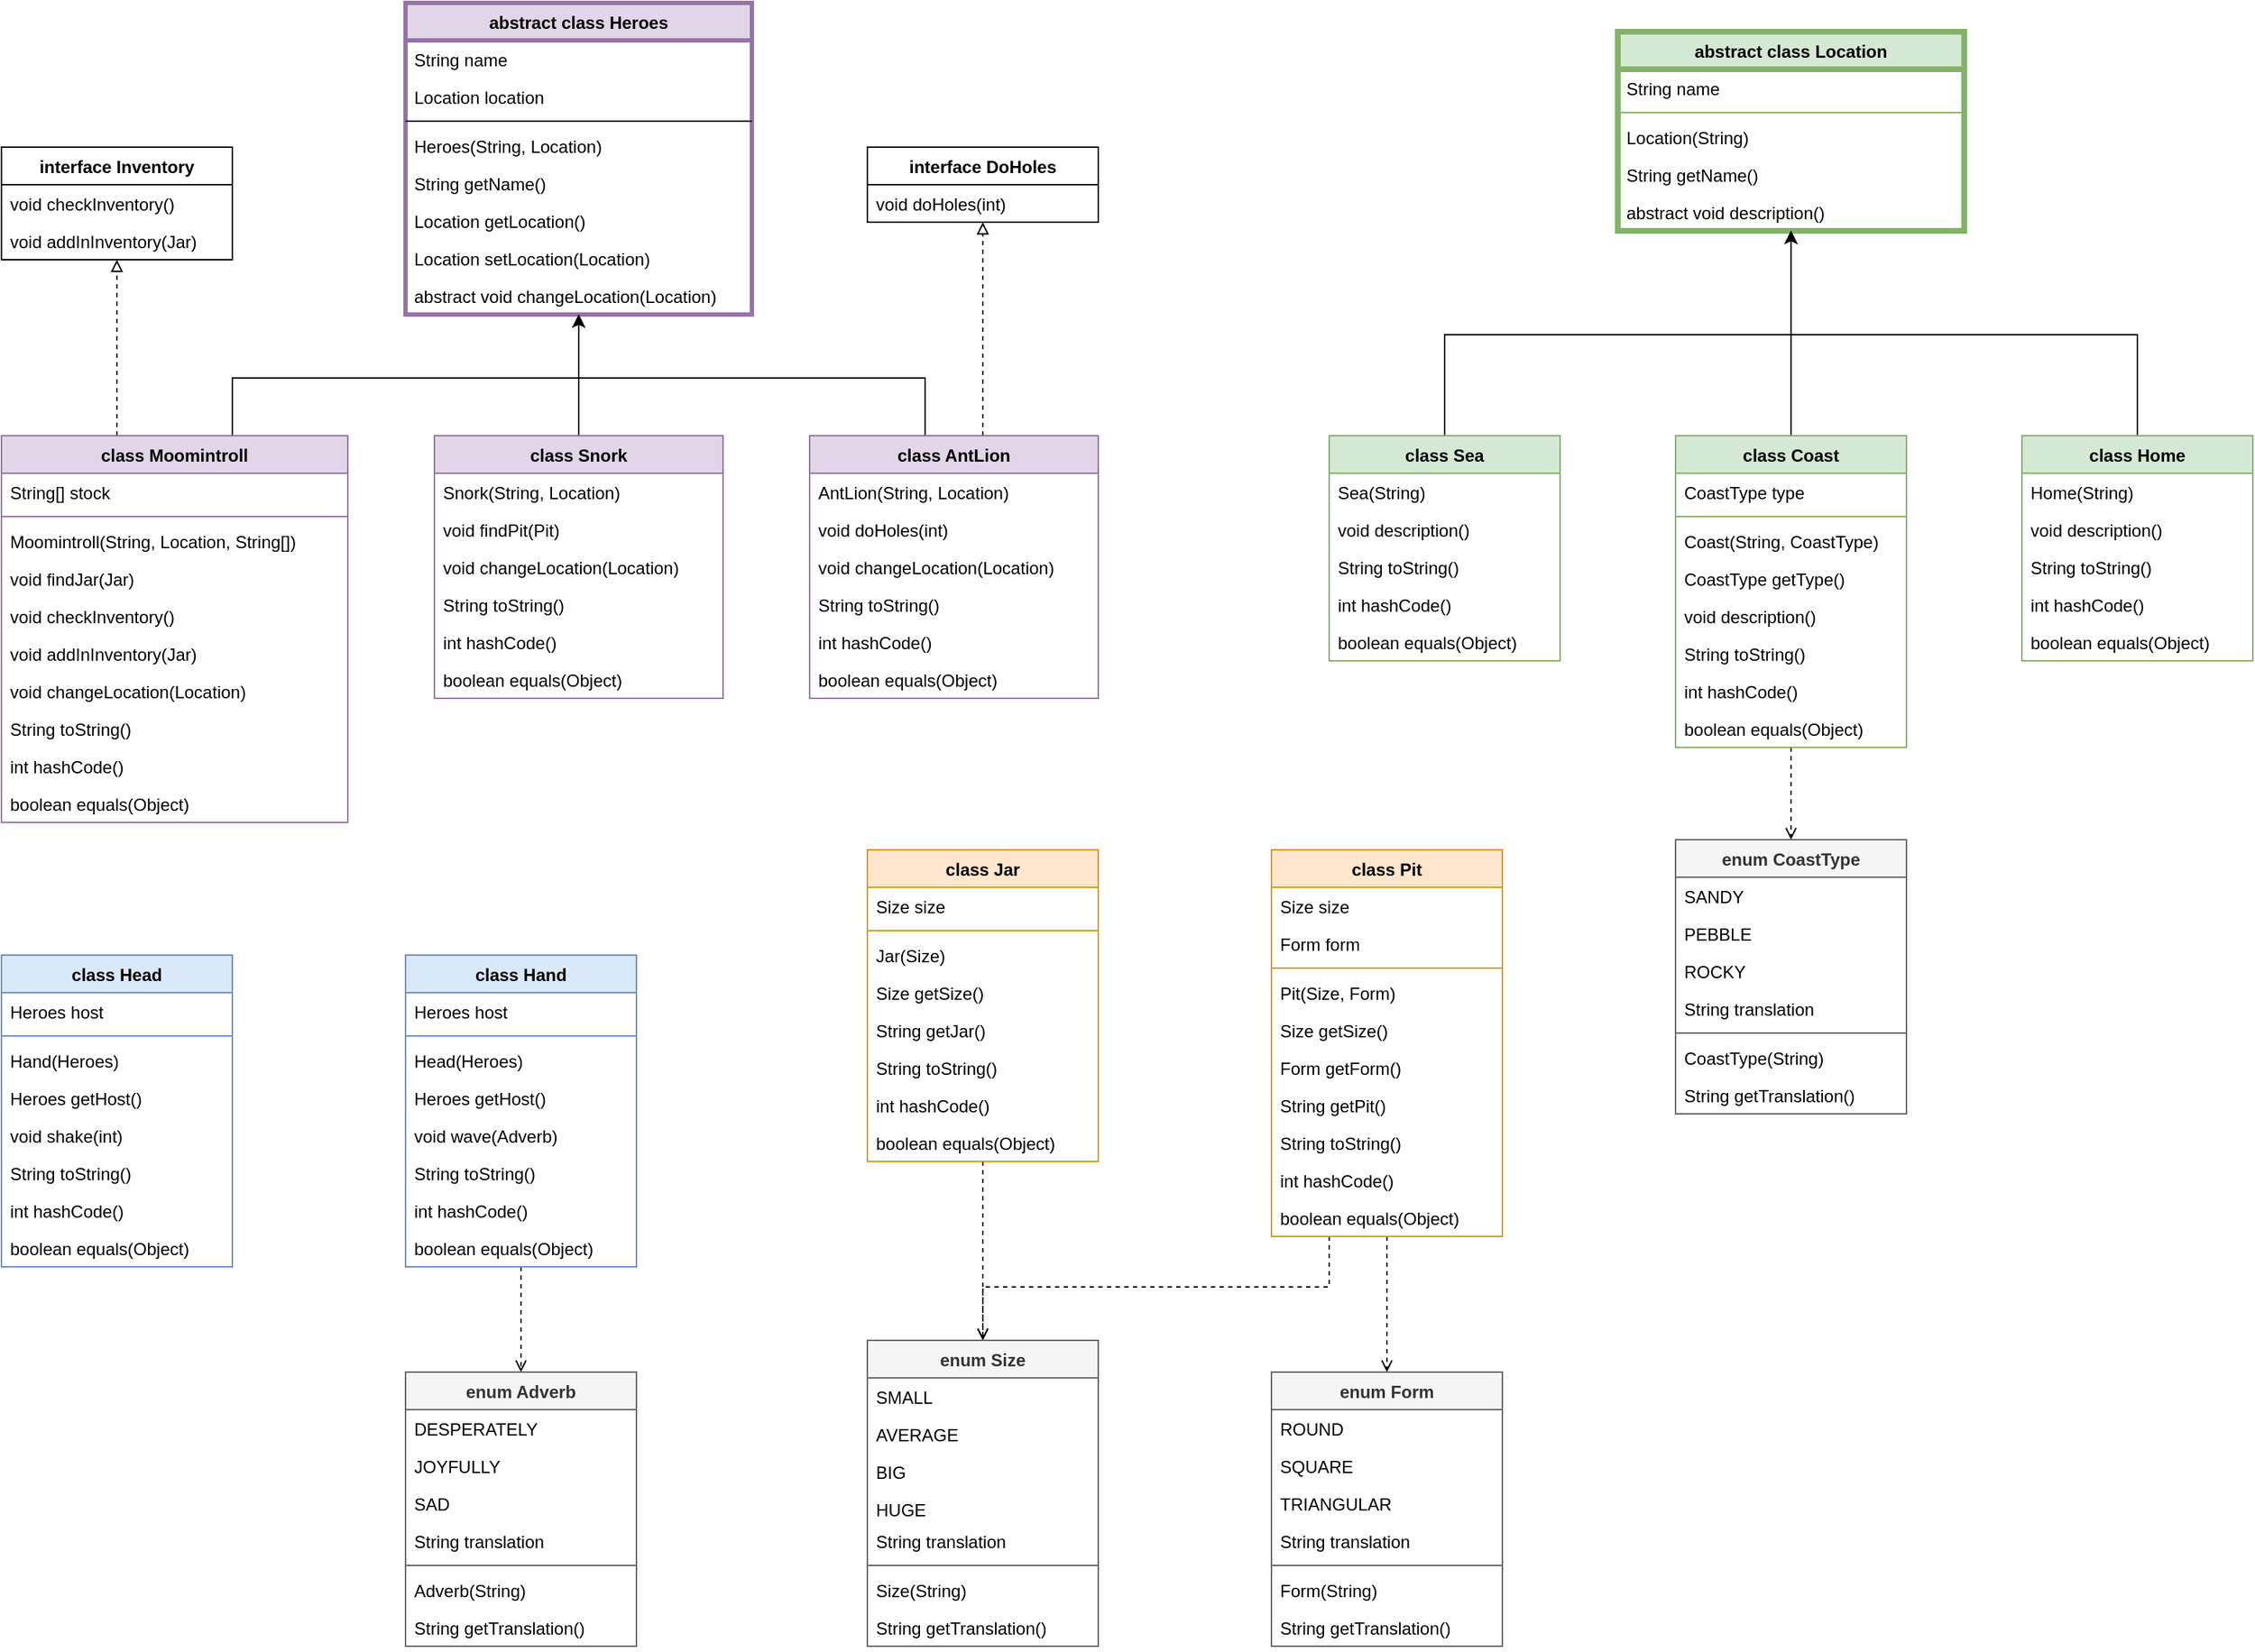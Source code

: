 <mxfile version="15.9.1" type="device"><diagram id="C5RBs43oDa-KdzZeNtuy" name="Page-1"><mxGraphModel dx="2595" dy="1438" grid="1" gridSize="10" guides="1" tooltips="1" connect="1" arrows="1" fold="1" page="1" pageScale="1" pageWidth="1654" pageHeight="1169" math="0" shadow="0"><root><mxCell id="WIyWlLk6GJQsqaUBKTNV-0"/><mxCell id="WIyWlLk6GJQsqaUBKTNV-1" parent="WIyWlLk6GJQsqaUBKTNV-0"/><mxCell id="zkfFHV4jXpPFQw0GAbJ--0" value="abstract class Heroes" style="swimlane;fontStyle=1;align=center;verticalAlign=top;childLayout=stackLayout;horizontal=1;startSize=26;horizontalStack=0;resizeParent=1;resizeLast=0;collapsible=1;marginBottom=0;rounded=0;shadow=0;strokeWidth=3;fillColor=#e1d5e7;strokeColor=#9673a6;" parent="WIyWlLk6GJQsqaUBKTNV-1" vertex="1"><mxGeometry x="320" y="20" width="240" height="216" as="geometry"><mxRectangle x="230" y="140" width="160" height="26" as="alternateBounds"/></mxGeometry></mxCell><mxCell id="zkfFHV4jXpPFQw0GAbJ--1" value="String name" style="text;align=left;verticalAlign=top;spacingLeft=4;spacingRight=4;overflow=hidden;rotatable=0;points=[[0,0.5],[1,0.5]];portConstraint=eastwest;" parent="zkfFHV4jXpPFQw0GAbJ--0" vertex="1"><mxGeometry y="26" width="240" height="26" as="geometry"/></mxCell><mxCell id="zkfFHV4jXpPFQw0GAbJ--2" value="Location location" style="text;align=left;verticalAlign=top;spacingLeft=4;spacingRight=4;overflow=hidden;rotatable=0;points=[[0,0.5],[1,0.5]];portConstraint=eastwest;rounded=0;shadow=0;html=0;" parent="zkfFHV4jXpPFQw0GAbJ--0" vertex="1"><mxGeometry y="52" width="240" height="26" as="geometry"/></mxCell><mxCell id="zkfFHV4jXpPFQw0GAbJ--4" value="" style="line;html=1;strokeWidth=1;align=left;verticalAlign=middle;spacingTop=-1;spacingLeft=3;spacingRight=3;rotatable=0;labelPosition=right;points=[];portConstraint=eastwest;" parent="zkfFHV4jXpPFQw0GAbJ--0" vertex="1"><mxGeometry y="78" width="240" height="8" as="geometry"/></mxCell><mxCell id="zkfFHV4jXpPFQw0GAbJ--5" value="Heroes(String, Location)" style="text;align=left;verticalAlign=top;spacingLeft=4;spacingRight=4;overflow=hidden;rotatable=0;points=[[0,0.5],[1,0.5]];portConstraint=eastwest;" parent="zkfFHV4jXpPFQw0GAbJ--0" vertex="1"><mxGeometry y="86" width="240" height="26" as="geometry"/></mxCell><mxCell id="LTbRhBhHhLqXGBuETWvu-1" value="String getName()" style="text;align=left;verticalAlign=top;spacingLeft=4;spacingRight=4;overflow=hidden;rotatable=0;points=[[0,0.5],[1,0.5]];portConstraint=eastwest;" vertex="1" parent="zkfFHV4jXpPFQw0GAbJ--0"><mxGeometry y="112" width="240" height="26" as="geometry"/></mxCell><mxCell id="LTbRhBhHhLqXGBuETWvu-3" value="Location getLocation()" style="text;align=left;verticalAlign=top;spacingLeft=4;spacingRight=4;overflow=hidden;rotatable=0;points=[[0,0.5],[1,0.5]];portConstraint=eastwest;" vertex="1" parent="zkfFHV4jXpPFQw0GAbJ--0"><mxGeometry y="138" width="240" height="26" as="geometry"/></mxCell><mxCell id="LTbRhBhHhLqXGBuETWvu-5" value="Location setLocation(Location)" style="text;align=left;verticalAlign=top;spacingLeft=4;spacingRight=4;overflow=hidden;rotatable=0;points=[[0,0.5],[1,0.5]];portConstraint=eastwest;" vertex="1" parent="zkfFHV4jXpPFQw0GAbJ--0"><mxGeometry y="164" width="240" height="26" as="geometry"/></mxCell><mxCell id="LTbRhBhHhLqXGBuETWvu-4" value="abstract void changeLocation(Location)" style="text;align=left;verticalAlign=top;spacingLeft=4;spacingRight=4;overflow=hidden;rotatable=0;points=[[0,0.5],[1,0.5]];portConstraint=eastwest;" vertex="1" parent="zkfFHV4jXpPFQw0GAbJ--0"><mxGeometry y="190" width="240" height="26" as="geometry"/></mxCell><mxCell id="LTbRhBhHhLqXGBuETWvu-93" style="edgeStyle=orthogonalEdgeStyle;rounded=0;orthogonalLoop=1;jettySize=auto;html=1;" edge="1" parent="WIyWlLk6GJQsqaUBKTNV-1" source="LTbRhBhHhLqXGBuETWvu-6" target="zkfFHV4jXpPFQw0GAbJ--0"><mxGeometry relative="1" as="geometry"><Array as="points"><mxPoint x="200" y="280"/><mxPoint x="440" y="280"/></Array></mxGeometry></mxCell><mxCell id="LTbRhBhHhLqXGBuETWvu-177" style="edgeStyle=orthogonalEdgeStyle;rounded=0;orthogonalLoop=1;jettySize=auto;html=1;dashed=1;endArrow=block;endFill=0;" edge="1" parent="WIyWlLk6GJQsqaUBKTNV-1" source="LTbRhBhHhLqXGBuETWvu-6" target="LTbRhBhHhLqXGBuETWvu-171"><mxGeometry relative="1" as="geometry"><Array as="points"><mxPoint x="120" y="290"/><mxPoint x="120" y="290"/></Array></mxGeometry></mxCell><mxCell id="LTbRhBhHhLqXGBuETWvu-6" value="class Moomintroll" style="swimlane;fontStyle=1;align=center;verticalAlign=top;childLayout=stackLayout;horizontal=1;startSize=26;horizontalStack=0;resizeParent=1;resizeLast=0;collapsible=1;marginBottom=0;rounded=0;shadow=0;strokeWidth=1;fillColor=#e1d5e7;strokeColor=#9673a6;" vertex="1" parent="WIyWlLk6GJQsqaUBKTNV-1"><mxGeometry x="40" y="320" width="240" height="268" as="geometry"><mxRectangle x="230" y="140" width="160" height="26" as="alternateBounds"/></mxGeometry></mxCell><mxCell id="LTbRhBhHhLqXGBuETWvu-7" value="String[] stock" style="text;align=left;verticalAlign=top;spacingLeft=4;spacingRight=4;overflow=hidden;rotatable=0;points=[[0,0.5],[1,0.5]];portConstraint=eastwest;" vertex="1" parent="LTbRhBhHhLqXGBuETWvu-6"><mxGeometry y="26" width="240" height="26" as="geometry"/></mxCell><mxCell id="LTbRhBhHhLqXGBuETWvu-9" value="" style="line;html=1;strokeWidth=1;align=left;verticalAlign=middle;spacingTop=-1;spacingLeft=3;spacingRight=3;rotatable=0;labelPosition=right;points=[];portConstraint=eastwest;fillColor=#e1d5e7;strokeColor=#9673a6;" vertex="1" parent="LTbRhBhHhLqXGBuETWvu-6"><mxGeometry y="52" width="240" height="8" as="geometry"/></mxCell><mxCell id="LTbRhBhHhLqXGBuETWvu-8" value="Moomintroll(String, Location, String[])" style="text;align=left;verticalAlign=top;spacingLeft=4;spacingRight=4;overflow=hidden;rotatable=0;points=[[0,0.5],[1,0.5]];portConstraint=eastwest;rounded=0;shadow=0;html=0;" vertex="1" parent="LTbRhBhHhLqXGBuETWvu-6"><mxGeometry y="60" width="240" height="26" as="geometry"/></mxCell><mxCell id="LTbRhBhHhLqXGBuETWvu-10" value="void findJar(Jar)" style="text;align=left;verticalAlign=top;spacingLeft=4;spacingRight=4;overflow=hidden;rotatable=0;points=[[0,0.5],[1,0.5]];portConstraint=eastwest;" vertex="1" parent="LTbRhBhHhLqXGBuETWvu-6"><mxGeometry y="86" width="240" height="26" as="geometry"/></mxCell><mxCell id="LTbRhBhHhLqXGBuETWvu-11" value="void checkInventory()" style="text;align=left;verticalAlign=top;spacingLeft=4;spacingRight=4;overflow=hidden;rotatable=0;points=[[0,0.5],[1,0.5]];portConstraint=eastwest;" vertex="1" parent="LTbRhBhHhLqXGBuETWvu-6"><mxGeometry y="112" width="240" height="26" as="geometry"/></mxCell><mxCell id="LTbRhBhHhLqXGBuETWvu-12" value="void addInInventory(Jar)" style="text;align=left;verticalAlign=top;spacingLeft=4;spacingRight=4;overflow=hidden;rotatable=0;points=[[0,0.5],[1,0.5]];portConstraint=eastwest;" vertex="1" parent="LTbRhBhHhLqXGBuETWvu-6"><mxGeometry y="138" width="240" height="26" as="geometry"/></mxCell><mxCell id="LTbRhBhHhLqXGBuETWvu-13" value="void changeLocation(Location)" style="text;align=left;verticalAlign=top;spacingLeft=4;spacingRight=4;overflow=hidden;rotatable=0;points=[[0,0.5],[1,0.5]];portConstraint=eastwest;" vertex="1" parent="LTbRhBhHhLqXGBuETWvu-6"><mxGeometry y="164" width="240" height="26" as="geometry"/></mxCell><mxCell id="LTbRhBhHhLqXGBuETWvu-14" value="String toString()" style="text;align=left;verticalAlign=top;spacingLeft=4;spacingRight=4;overflow=hidden;rotatable=0;points=[[0,0.5],[1,0.5]];portConstraint=eastwest;" vertex="1" parent="LTbRhBhHhLqXGBuETWvu-6"><mxGeometry y="190" width="240" height="26" as="geometry"/></mxCell><mxCell id="LTbRhBhHhLqXGBuETWvu-15" value="int hashCode()" style="text;align=left;verticalAlign=top;spacingLeft=4;spacingRight=4;overflow=hidden;rotatable=0;points=[[0,0.5],[1,0.5]];portConstraint=eastwest;" vertex="1" parent="LTbRhBhHhLqXGBuETWvu-6"><mxGeometry y="216" width="240" height="26" as="geometry"/></mxCell><mxCell id="LTbRhBhHhLqXGBuETWvu-16" value="boolean equals(Object)" style="text;align=left;verticalAlign=top;spacingLeft=4;spacingRight=4;overflow=hidden;rotatable=0;points=[[0,0.5],[1,0.5]];portConstraint=eastwest;" vertex="1" parent="LTbRhBhHhLqXGBuETWvu-6"><mxGeometry y="242" width="240" height="26" as="geometry"/></mxCell><mxCell id="LTbRhBhHhLqXGBuETWvu-94" style="edgeStyle=orthogonalEdgeStyle;rounded=0;orthogonalLoop=1;jettySize=auto;html=1;" edge="1" parent="WIyWlLk6GJQsqaUBKTNV-1" source="LTbRhBhHhLqXGBuETWvu-17" target="zkfFHV4jXpPFQw0GAbJ--0"><mxGeometry relative="1" as="geometry"><Array as="points"><mxPoint x="440" y="330"/><mxPoint x="440" y="330"/></Array></mxGeometry></mxCell><mxCell id="LTbRhBhHhLqXGBuETWvu-17" value="class Snork" style="swimlane;fontStyle=1;align=center;verticalAlign=top;childLayout=stackLayout;horizontal=1;startSize=26;horizontalStack=0;resizeParent=1;resizeLast=0;collapsible=1;marginBottom=0;rounded=0;shadow=0;strokeWidth=1;fillColor=#e1d5e7;strokeColor=#9673a6;" vertex="1" parent="WIyWlLk6GJQsqaUBKTNV-1"><mxGeometry x="340" y="320" width="200" height="182" as="geometry"><mxRectangle x="230" y="140" width="160" height="26" as="alternateBounds"/></mxGeometry></mxCell><mxCell id="LTbRhBhHhLqXGBuETWvu-20" value="Snork(String, Location)" style="text;align=left;verticalAlign=top;spacingLeft=4;spacingRight=4;overflow=hidden;rotatable=0;points=[[0,0.5],[1,0.5]];portConstraint=eastwest;rounded=0;shadow=0;html=0;" vertex="1" parent="LTbRhBhHhLqXGBuETWvu-17"><mxGeometry y="26" width="200" height="26" as="geometry"/></mxCell><mxCell id="LTbRhBhHhLqXGBuETWvu-21" value="void findPit(Pit)" style="text;align=left;verticalAlign=top;spacingLeft=4;spacingRight=4;overflow=hidden;rotatable=0;points=[[0,0.5],[1,0.5]];portConstraint=eastwest;" vertex="1" parent="LTbRhBhHhLqXGBuETWvu-17"><mxGeometry y="52" width="200" height="26" as="geometry"/></mxCell><mxCell id="LTbRhBhHhLqXGBuETWvu-24" value="void changeLocation(Location)" style="text;align=left;verticalAlign=top;spacingLeft=4;spacingRight=4;overflow=hidden;rotatable=0;points=[[0,0.5],[1,0.5]];portConstraint=eastwest;" vertex="1" parent="LTbRhBhHhLqXGBuETWvu-17"><mxGeometry y="78" width="200" height="26" as="geometry"/></mxCell><mxCell id="LTbRhBhHhLqXGBuETWvu-25" value="String toString()" style="text;align=left;verticalAlign=top;spacingLeft=4;spacingRight=4;overflow=hidden;rotatable=0;points=[[0,0.5],[1,0.5]];portConstraint=eastwest;" vertex="1" parent="LTbRhBhHhLqXGBuETWvu-17"><mxGeometry y="104" width="200" height="26" as="geometry"/></mxCell><mxCell id="LTbRhBhHhLqXGBuETWvu-26" value="int hashCode()" style="text;align=left;verticalAlign=top;spacingLeft=4;spacingRight=4;overflow=hidden;rotatable=0;points=[[0,0.5],[1,0.5]];portConstraint=eastwest;" vertex="1" parent="LTbRhBhHhLqXGBuETWvu-17"><mxGeometry y="130" width="200" height="26" as="geometry"/></mxCell><mxCell id="LTbRhBhHhLqXGBuETWvu-27" value="boolean equals(Object)" style="text;align=left;verticalAlign=top;spacingLeft=4;spacingRight=4;overflow=hidden;rotatable=0;points=[[0,0.5],[1,0.5]];portConstraint=eastwest;" vertex="1" parent="LTbRhBhHhLqXGBuETWvu-17"><mxGeometry y="156" width="200" height="26" as="geometry"/></mxCell><mxCell id="LTbRhBhHhLqXGBuETWvu-95" style="edgeStyle=orthogonalEdgeStyle;rounded=0;orthogonalLoop=1;jettySize=auto;html=1;" edge="1" parent="WIyWlLk6GJQsqaUBKTNV-1" source="LTbRhBhHhLqXGBuETWvu-28" target="zkfFHV4jXpPFQw0GAbJ--0"><mxGeometry relative="1" as="geometry"><Array as="points"><mxPoint x="680" y="280"/><mxPoint x="440" y="280"/></Array></mxGeometry></mxCell><mxCell id="LTbRhBhHhLqXGBuETWvu-181" style="edgeStyle=orthogonalEdgeStyle;rounded=0;orthogonalLoop=1;jettySize=auto;html=1;dashed=1;endArrow=block;endFill=0;" edge="1" parent="WIyWlLk6GJQsqaUBKTNV-1" source="LTbRhBhHhLqXGBuETWvu-28" target="LTbRhBhHhLqXGBuETWvu-178"><mxGeometry relative="1" as="geometry"><Array as="points"><mxPoint x="720" y="280"/><mxPoint x="720" y="280"/></Array></mxGeometry></mxCell><mxCell id="LTbRhBhHhLqXGBuETWvu-28" value="class AntLion" style="swimlane;fontStyle=1;align=center;verticalAlign=top;childLayout=stackLayout;horizontal=1;startSize=26;horizontalStack=0;resizeParent=1;resizeLast=0;collapsible=1;marginBottom=0;rounded=0;shadow=0;strokeWidth=1;fillColor=#e1d5e7;strokeColor=#9673a6;" vertex="1" parent="WIyWlLk6GJQsqaUBKTNV-1"><mxGeometry x="600" y="320" width="200" height="182" as="geometry"><mxRectangle x="230" y="140" width="160" height="26" as="alternateBounds"/></mxGeometry></mxCell><mxCell id="LTbRhBhHhLqXGBuETWvu-29" value="AntLion(String, Location)" style="text;align=left;verticalAlign=top;spacingLeft=4;spacingRight=4;overflow=hidden;rotatable=0;points=[[0,0.5],[1,0.5]];portConstraint=eastwest;rounded=0;shadow=0;html=0;" vertex="1" parent="LTbRhBhHhLqXGBuETWvu-28"><mxGeometry y="26" width="200" height="26" as="geometry"/></mxCell><mxCell id="LTbRhBhHhLqXGBuETWvu-30" value="void doHoles(int)" style="text;align=left;verticalAlign=top;spacingLeft=4;spacingRight=4;overflow=hidden;rotatable=0;points=[[0,0.5],[1,0.5]];portConstraint=eastwest;" vertex="1" parent="LTbRhBhHhLqXGBuETWvu-28"><mxGeometry y="52" width="200" height="26" as="geometry"/></mxCell><mxCell id="LTbRhBhHhLqXGBuETWvu-31" value="void changeLocation(Location)" style="text;align=left;verticalAlign=top;spacingLeft=4;spacingRight=4;overflow=hidden;rotatable=0;points=[[0,0.5],[1,0.5]];portConstraint=eastwest;" vertex="1" parent="LTbRhBhHhLqXGBuETWvu-28"><mxGeometry y="78" width="200" height="26" as="geometry"/></mxCell><mxCell id="LTbRhBhHhLqXGBuETWvu-32" value="String toString()" style="text;align=left;verticalAlign=top;spacingLeft=4;spacingRight=4;overflow=hidden;rotatable=0;points=[[0,0.5],[1,0.5]];portConstraint=eastwest;" vertex="1" parent="LTbRhBhHhLqXGBuETWvu-28"><mxGeometry y="104" width="200" height="26" as="geometry"/></mxCell><mxCell id="LTbRhBhHhLqXGBuETWvu-33" value="int hashCode()" style="text;align=left;verticalAlign=top;spacingLeft=4;spacingRight=4;overflow=hidden;rotatable=0;points=[[0,0.5],[1,0.5]];portConstraint=eastwest;" vertex="1" parent="LTbRhBhHhLqXGBuETWvu-28"><mxGeometry y="130" width="200" height="26" as="geometry"/></mxCell><mxCell id="LTbRhBhHhLqXGBuETWvu-34" value="boolean equals(Object)" style="text;align=left;verticalAlign=top;spacingLeft=4;spacingRight=4;overflow=hidden;rotatable=0;points=[[0,0.5],[1,0.5]];portConstraint=eastwest;" vertex="1" parent="LTbRhBhHhLqXGBuETWvu-28"><mxGeometry y="156" width="200" height="26" as="geometry"/></mxCell><mxCell id="LTbRhBhHhLqXGBuETWvu-35" value="abstract class Location" style="swimlane;fontStyle=1;align=center;verticalAlign=top;childLayout=stackLayout;horizontal=1;startSize=26;horizontalStack=0;resizeParent=1;resizeLast=0;collapsible=1;marginBottom=0;rounded=0;shadow=0;strokeWidth=4;fillColor=#d5e8d4;strokeColor=#82b366;" vertex="1" parent="WIyWlLk6GJQsqaUBKTNV-1"><mxGeometry x="1160" y="40" width="240" height="138" as="geometry"><mxRectangle x="230" y="140" width="160" height="26" as="alternateBounds"/></mxGeometry></mxCell><mxCell id="LTbRhBhHhLqXGBuETWvu-36" value="String name" style="text;align=left;verticalAlign=top;spacingLeft=4;spacingRight=4;overflow=hidden;rotatable=0;points=[[0,0.5],[1,0.5]];portConstraint=eastwest;" vertex="1" parent="LTbRhBhHhLqXGBuETWvu-35"><mxGeometry y="26" width="240" height="26" as="geometry"/></mxCell><mxCell id="LTbRhBhHhLqXGBuETWvu-38" value="" style="line;html=1;strokeWidth=1;align=left;verticalAlign=middle;spacingTop=-1;spacingLeft=3;spacingRight=3;rotatable=0;labelPosition=right;points=[];portConstraint=eastwest;fillColor=#d5e8d4;strokeColor=#82b366;" vertex="1" parent="LTbRhBhHhLqXGBuETWvu-35"><mxGeometry y="52" width="240" height="8" as="geometry"/></mxCell><mxCell id="LTbRhBhHhLqXGBuETWvu-39" value="Location(String)" style="text;align=left;verticalAlign=top;spacingLeft=4;spacingRight=4;overflow=hidden;rotatable=0;points=[[0,0.5],[1,0.5]];portConstraint=eastwest;" vertex="1" parent="LTbRhBhHhLqXGBuETWvu-35"><mxGeometry y="60" width="240" height="26" as="geometry"/></mxCell><mxCell id="LTbRhBhHhLqXGBuETWvu-40" value="String getName()" style="text;align=left;verticalAlign=top;spacingLeft=4;spacingRight=4;overflow=hidden;rotatable=0;points=[[0,0.5],[1,0.5]];portConstraint=eastwest;" vertex="1" parent="LTbRhBhHhLqXGBuETWvu-35"><mxGeometry y="86" width="240" height="26" as="geometry"/></mxCell><mxCell id="LTbRhBhHhLqXGBuETWvu-43" value="abstract void description()" style="text;align=left;verticalAlign=top;spacingLeft=4;spacingRight=4;overflow=hidden;rotatable=0;points=[[0,0.5],[1,0.5]];portConstraint=eastwest;" vertex="1" parent="LTbRhBhHhLqXGBuETWvu-35"><mxGeometry y="112" width="240" height="26" as="geometry"/></mxCell><mxCell id="LTbRhBhHhLqXGBuETWvu-96" style="edgeStyle=orthogonalEdgeStyle;rounded=0;orthogonalLoop=1;jettySize=auto;html=1;" edge="1" parent="WIyWlLk6GJQsqaUBKTNV-1" source="LTbRhBhHhLqXGBuETWvu-44" target="LTbRhBhHhLqXGBuETWvu-35"><mxGeometry relative="1" as="geometry"><Array as="points"><mxPoint x="1040" y="250"/><mxPoint x="1280" y="250"/></Array></mxGeometry></mxCell><mxCell id="LTbRhBhHhLqXGBuETWvu-44" value="class Sea" style="swimlane;fontStyle=1;align=center;verticalAlign=top;childLayout=stackLayout;horizontal=1;startSize=26;horizontalStack=0;resizeParent=1;resizeLast=0;collapsible=1;marginBottom=0;rounded=0;shadow=0;strokeWidth=1;fillColor=#d5e8d4;strokeColor=#82b366;" vertex="1" parent="WIyWlLk6GJQsqaUBKTNV-1"><mxGeometry x="960" y="320" width="160" height="156" as="geometry"><mxRectangle x="230" y="140" width="160" height="26" as="alternateBounds"/></mxGeometry></mxCell><mxCell id="LTbRhBhHhLqXGBuETWvu-47" value="Sea(String)" style="text;align=left;verticalAlign=top;spacingLeft=4;spacingRight=4;overflow=hidden;rotatable=0;points=[[0,0.5],[1,0.5]];portConstraint=eastwest;" vertex="1" parent="LTbRhBhHhLqXGBuETWvu-44"><mxGeometry y="26" width="160" height="26" as="geometry"/></mxCell><mxCell id="LTbRhBhHhLqXGBuETWvu-48" value="void description()" style="text;align=left;verticalAlign=top;spacingLeft=4;spacingRight=4;overflow=hidden;rotatable=0;points=[[0,0.5],[1,0.5]];portConstraint=eastwest;" vertex="1" parent="LTbRhBhHhLqXGBuETWvu-44"><mxGeometry y="52" width="160" height="26" as="geometry"/></mxCell><mxCell id="LTbRhBhHhLqXGBuETWvu-50" value="String toString()" style="text;align=left;verticalAlign=top;spacingLeft=4;spacingRight=4;overflow=hidden;rotatable=0;points=[[0,0.5],[1,0.5]];portConstraint=eastwest;" vertex="1" parent="LTbRhBhHhLqXGBuETWvu-44"><mxGeometry y="78" width="160" height="26" as="geometry"/></mxCell><mxCell id="LTbRhBhHhLqXGBuETWvu-51" value="int hashCode()" style="text;align=left;verticalAlign=top;spacingLeft=4;spacingRight=4;overflow=hidden;rotatable=0;points=[[0,0.5],[1,0.5]];portConstraint=eastwest;" vertex="1" parent="LTbRhBhHhLqXGBuETWvu-44"><mxGeometry y="104" width="160" height="26" as="geometry"/></mxCell><mxCell id="LTbRhBhHhLqXGBuETWvu-52" value="boolean equals(Object)" style="text;align=left;verticalAlign=top;spacingLeft=4;spacingRight=4;overflow=hidden;rotatable=0;points=[[0,0.5],[1,0.5]];portConstraint=eastwest;" vertex="1" parent="LTbRhBhHhLqXGBuETWvu-44"><mxGeometry y="130" width="160" height="26" as="geometry"/></mxCell><mxCell id="LTbRhBhHhLqXGBuETWvu-98" style="edgeStyle=orthogonalEdgeStyle;rounded=0;orthogonalLoop=1;jettySize=auto;html=1;" edge="1" parent="WIyWlLk6GJQsqaUBKTNV-1" source="LTbRhBhHhLqXGBuETWvu-53" target="LTbRhBhHhLqXGBuETWvu-35"><mxGeometry relative="1" as="geometry"><Array as="points"><mxPoint x="1520" y="250"/><mxPoint x="1280" y="250"/></Array></mxGeometry></mxCell><mxCell id="LTbRhBhHhLqXGBuETWvu-53" value="class Home" style="swimlane;fontStyle=1;align=center;verticalAlign=top;childLayout=stackLayout;horizontal=1;startSize=26;horizontalStack=0;resizeParent=1;resizeLast=0;collapsible=1;marginBottom=0;rounded=0;shadow=0;strokeWidth=1;fillColor=#d5e8d4;strokeColor=#82b366;" vertex="1" parent="WIyWlLk6GJQsqaUBKTNV-1"><mxGeometry x="1440" y="320" width="160" height="156" as="geometry"><mxRectangle x="230" y="140" width="160" height="26" as="alternateBounds"/></mxGeometry></mxCell><mxCell id="LTbRhBhHhLqXGBuETWvu-54" value="Home(String)" style="text;align=left;verticalAlign=top;spacingLeft=4;spacingRight=4;overflow=hidden;rotatable=0;points=[[0,0.5],[1,0.5]];portConstraint=eastwest;" vertex="1" parent="LTbRhBhHhLqXGBuETWvu-53"><mxGeometry y="26" width="160" height="26" as="geometry"/></mxCell><mxCell id="LTbRhBhHhLqXGBuETWvu-55" value="void description()" style="text;align=left;verticalAlign=top;spacingLeft=4;spacingRight=4;overflow=hidden;rotatable=0;points=[[0,0.5],[1,0.5]];portConstraint=eastwest;" vertex="1" parent="LTbRhBhHhLqXGBuETWvu-53"><mxGeometry y="52" width="160" height="26" as="geometry"/></mxCell><mxCell id="LTbRhBhHhLqXGBuETWvu-57" value="String toString()" style="text;align=left;verticalAlign=top;spacingLeft=4;spacingRight=4;overflow=hidden;rotatable=0;points=[[0,0.5],[1,0.5]];portConstraint=eastwest;" vertex="1" parent="LTbRhBhHhLqXGBuETWvu-53"><mxGeometry y="78" width="160" height="26" as="geometry"/></mxCell><mxCell id="LTbRhBhHhLqXGBuETWvu-58" value="int hashCode()" style="text;align=left;verticalAlign=top;spacingLeft=4;spacingRight=4;overflow=hidden;rotatable=0;points=[[0,0.5],[1,0.5]];portConstraint=eastwest;" vertex="1" parent="LTbRhBhHhLqXGBuETWvu-53"><mxGeometry y="104" width="160" height="26" as="geometry"/></mxCell><mxCell id="LTbRhBhHhLqXGBuETWvu-59" value="boolean equals(Object)" style="text;align=left;verticalAlign=top;spacingLeft=4;spacingRight=4;overflow=hidden;rotatable=0;points=[[0,0.5],[1,0.5]];portConstraint=eastwest;" vertex="1" parent="LTbRhBhHhLqXGBuETWvu-53"><mxGeometry y="130" width="160" height="26" as="geometry"/></mxCell><mxCell id="LTbRhBhHhLqXGBuETWvu-97" style="edgeStyle=orthogonalEdgeStyle;rounded=0;orthogonalLoop=1;jettySize=auto;html=1;" edge="1" parent="WIyWlLk6GJQsqaUBKTNV-1" source="LTbRhBhHhLqXGBuETWvu-60" target="LTbRhBhHhLqXGBuETWvu-35"><mxGeometry relative="1" as="geometry"/></mxCell><mxCell id="LTbRhBhHhLqXGBuETWvu-110" style="edgeStyle=orthogonalEdgeStyle;rounded=0;orthogonalLoop=1;jettySize=auto;html=1;endArrow=open;endFill=0;dashed=1;" edge="1" parent="WIyWlLk6GJQsqaUBKTNV-1" source="LTbRhBhHhLqXGBuETWvu-60" target="LTbRhBhHhLqXGBuETWvu-99"><mxGeometry relative="1" as="geometry"/></mxCell><mxCell id="LTbRhBhHhLqXGBuETWvu-60" value="class Coast" style="swimlane;fontStyle=1;align=center;verticalAlign=top;childLayout=stackLayout;horizontal=1;startSize=26;horizontalStack=0;resizeParent=1;resizeLast=0;collapsible=1;marginBottom=0;rounded=0;shadow=0;strokeWidth=1;fillColor=#d5e8d4;strokeColor=#82b366;" vertex="1" parent="WIyWlLk6GJQsqaUBKTNV-1"><mxGeometry x="1200" y="320" width="160" height="216" as="geometry"><mxRectangle x="230" y="140" width="160" height="26" as="alternateBounds"/></mxGeometry></mxCell><mxCell id="LTbRhBhHhLqXGBuETWvu-61" value="CoastType type" style="text;align=left;verticalAlign=top;spacingLeft=4;spacingRight=4;overflow=hidden;rotatable=0;points=[[0,0.5],[1,0.5]];portConstraint=eastwest;" vertex="1" parent="LTbRhBhHhLqXGBuETWvu-60"><mxGeometry y="26" width="160" height="26" as="geometry"/></mxCell><mxCell id="LTbRhBhHhLqXGBuETWvu-66" value="" style="line;html=1;strokeWidth=1;align=left;verticalAlign=middle;spacingTop=-1;spacingLeft=3;spacingRight=3;rotatable=0;labelPosition=right;points=[];portConstraint=eastwest;fillColor=#d5e8d4;strokeColor=#82b366;" vertex="1" parent="LTbRhBhHhLqXGBuETWvu-60"><mxGeometry y="52" width="160" height="8" as="geometry"/></mxCell><mxCell id="LTbRhBhHhLqXGBuETWvu-67" value="Coast(String, CoastType)" style="text;align=left;verticalAlign=top;spacingLeft=4;spacingRight=4;overflow=hidden;rotatable=0;points=[[0,0.5],[1,0.5]];portConstraint=eastwest;" vertex="1" parent="LTbRhBhHhLqXGBuETWvu-60"><mxGeometry y="60" width="160" height="26" as="geometry"/></mxCell><mxCell id="LTbRhBhHhLqXGBuETWvu-68" value="CoastType getType()" style="text;align=left;verticalAlign=top;spacingLeft=4;spacingRight=4;overflow=hidden;rotatable=0;points=[[0,0.5],[1,0.5]];portConstraint=eastwest;" vertex="1" parent="LTbRhBhHhLqXGBuETWvu-60"><mxGeometry y="86" width="160" height="26" as="geometry"/></mxCell><mxCell id="LTbRhBhHhLqXGBuETWvu-62" value="void description()" style="text;align=left;verticalAlign=top;spacingLeft=4;spacingRight=4;overflow=hidden;rotatable=0;points=[[0,0.5],[1,0.5]];portConstraint=eastwest;" vertex="1" parent="LTbRhBhHhLqXGBuETWvu-60"><mxGeometry y="112" width="160" height="26" as="geometry"/></mxCell><mxCell id="LTbRhBhHhLqXGBuETWvu-63" value="String toString()" style="text;align=left;verticalAlign=top;spacingLeft=4;spacingRight=4;overflow=hidden;rotatable=0;points=[[0,0.5],[1,0.5]];portConstraint=eastwest;" vertex="1" parent="LTbRhBhHhLqXGBuETWvu-60"><mxGeometry y="138" width="160" height="26" as="geometry"/></mxCell><mxCell id="LTbRhBhHhLqXGBuETWvu-64" value="int hashCode()" style="text;align=left;verticalAlign=top;spacingLeft=4;spacingRight=4;overflow=hidden;rotatable=0;points=[[0,0.5],[1,0.5]];portConstraint=eastwest;" vertex="1" parent="LTbRhBhHhLqXGBuETWvu-60"><mxGeometry y="164" width="160" height="26" as="geometry"/></mxCell><mxCell id="LTbRhBhHhLqXGBuETWvu-65" value="boolean equals(Object)" style="text;align=left;verticalAlign=top;spacingLeft=4;spacingRight=4;overflow=hidden;rotatable=0;points=[[0,0.5],[1,0.5]];portConstraint=eastwest;" vertex="1" parent="LTbRhBhHhLqXGBuETWvu-60"><mxGeometry y="190" width="160" height="26" as="geometry"/></mxCell><mxCell id="LTbRhBhHhLqXGBuETWvu-119" style="edgeStyle=orthogonalEdgeStyle;rounded=0;orthogonalLoop=1;jettySize=auto;html=1;entryX=0.5;entryY=0;entryDx=0;entryDy=0;dashed=1;endArrow=open;endFill=0;" edge="1" parent="WIyWlLk6GJQsqaUBKTNV-1" source="LTbRhBhHhLqXGBuETWvu-75" target="LTbRhBhHhLqXGBuETWvu-111"><mxGeometry relative="1" as="geometry"/></mxCell><mxCell id="LTbRhBhHhLqXGBuETWvu-75" value="class Hand" style="swimlane;fontStyle=1;align=center;verticalAlign=top;childLayout=stackLayout;horizontal=1;startSize=26;horizontalStack=0;resizeParent=1;resizeLast=0;collapsible=1;marginBottom=0;rounded=0;shadow=0;strokeWidth=1;fillColor=#dae8fc;strokeColor=#6c8ebf;" vertex="1" parent="WIyWlLk6GJQsqaUBKTNV-1"><mxGeometry x="320" y="680" width="160" height="216" as="geometry"><mxRectangle x="230" y="140" width="160" height="26" as="alternateBounds"/></mxGeometry></mxCell><mxCell id="LTbRhBhHhLqXGBuETWvu-76" value="Heroes host" style="text;align=left;verticalAlign=top;spacingLeft=4;spacingRight=4;overflow=hidden;rotatable=0;points=[[0,0.5],[1,0.5]];portConstraint=eastwest;" vertex="1" parent="LTbRhBhHhLqXGBuETWvu-75"><mxGeometry y="26" width="160" height="26" as="geometry"/></mxCell><mxCell id="LTbRhBhHhLqXGBuETWvu-77" value="" style="line;html=1;strokeWidth=1;align=left;verticalAlign=middle;spacingTop=-1;spacingLeft=3;spacingRight=3;rotatable=0;labelPosition=right;points=[];portConstraint=eastwest;fillColor=#dae8fc;strokeColor=#6c8ebf;" vertex="1" parent="LTbRhBhHhLqXGBuETWvu-75"><mxGeometry y="52" width="160" height="8" as="geometry"/></mxCell><mxCell id="LTbRhBhHhLqXGBuETWvu-78" value="Head(Heroes)" style="text;align=left;verticalAlign=top;spacingLeft=4;spacingRight=4;overflow=hidden;rotatable=0;points=[[0,0.5],[1,0.5]];portConstraint=eastwest;" vertex="1" parent="LTbRhBhHhLqXGBuETWvu-75"><mxGeometry y="60" width="160" height="26" as="geometry"/></mxCell><mxCell id="LTbRhBhHhLqXGBuETWvu-79" value="Heroes getHost()" style="text;align=left;verticalAlign=top;spacingLeft=4;spacingRight=4;overflow=hidden;rotatable=0;points=[[0,0.5],[1,0.5]];portConstraint=eastwest;" vertex="1" parent="LTbRhBhHhLqXGBuETWvu-75"><mxGeometry y="86" width="160" height="26" as="geometry"/></mxCell><mxCell id="LTbRhBhHhLqXGBuETWvu-80" value="void wave(Adverb)" style="text;align=left;verticalAlign=top;spacingLeft=4;spacingRight=4;overflow=hidden;rotatable=0;points=[[0,0.5],[1,0.5]];portConstraint=eastwest;" vertex="1" parent="LTbRhBhHhLqXGBuETWvu-75"><mxGeometry y="112" width="160" height="26" as="geometry"/></mxCell><mxCell id="LTbRhBhHhLqXGBuETWvu-81" value="String toString()" style="text;align=left;verticalAlign=top;spacingLeft=4;spacingRight=4;overflow=hidden;rotatable=0;points=[[0,0.5],[1,0.5]];portConstraint=eastwest;" vertex="1" parent="LTbRhBhHhLqXGBuETWvu-75"><mxGeometry y="138" width="160" height="26" as="geometry"/></mxCell><mxCell id="LTbRhBhHhLqXGBuETWvu-82" value="int hashCode()" style="text;align=left;verticalAlign=top;spacingLeft=4;spacingRight=4;overflow=hidden;rotatable=0;points=[[0,0.5],[1,0.5]];portConstraint=eastwest;" vertex="1" parent="LTbRhBhHhLqXGBuETWvu-75"><mxGeometry y="164" width="160" height="26" as="geometry"/></mxCell><mxCell id="LTbRhBhHhLqXGBuETWvu-83" value="boolean equals(Object)" style="text;align=left;verticalAlign=top;spacingLeft=4;spacingRight=4;overflow=hidden;rotatable=0;points=[[0,0.5],[1,0.5]];portConstraint=eastwest;" vertex="1" parent="LTbRhBhHhLqXGBuETWvu-75"><mxGeometry y="190" width="160" height="26" as="geometry"/></mxCell><mxCell id="LTbRhBhHhLqXGBuETWvu-84" value="class Head" style="swimlane;fontStyle=1;align=center;verticalAlign=top;childLayout=stackLayout;horizontal=1;startSize=26;horizontalStack=0;resizeParent=1;resizeLast=0;collapsible=1;marginBottom=0;rounded=0;shadow=0;strokeWidth=1;fillColor=#dae8fc;strokeColor=#6c8ebf;" vertex="1" parent="WIyWlLk6GJQsqaUBKTNV-1"><mxGeometry x="40" y="680" width="160" height="216" as="geometry"><mxRectangle x="230" y="140" width="160" height="26" as="alternateBounds"/></mxGeometry></mxCell><mxCell id="LTbRhBhHhLqXGBuETWvu-85" value="Heroes host" style="text;align=left;verticalAlign=top;spacingLeft=4;spacingRight=4;overflow=hidden;rotatable=0;points=[[0,0.5],[1,0.5]];portConstraint=eastwest;" vertex="1" parent="LTbRhBhHhLqXGBuETWvu-84"><mxGeometry y="26" width="160" height="26" as="geometry"/></mxCell><mxCell id="LTbRhBhHhLqXGBuETWvu-86" value="" style="line;html=1;strokeWidth=1;align=left;verticalAlign=middle;spacingTop=-1;spacingLeft=3;spacingRight=3;rotatable=0;labelPosition=right;points=[];portConstraint=eastwest;fillColor=#dae8fc;strokeColor=#6c8ebf;" vertex="1" parent="LTbRhBhHhLqXGBuETWvu-84"><mxGeometry y="52" width="160" height="8" as="geometry"/></mxCell><mxCell id="LTbRhBhHhLqXGBuETWvu-87" value="Hand(Heroes)" style="text;align=left;verticalAlign=top;spacingLeft=4;spacingRight=4;overflow=hidden;rotatable=0;points=[[0,0.5],[1,0.5]];portConstraint=eastwest;" vertex="1" parent="LTbRhBhHhLqXGBuETWvu-84"><mxGeometry y="60" width="160" height="26" as="geometry"/></mxCell><mxCell id="LTbRhBhHhLqXGBuETWvu-88" value="Heroes getHost()" style="text;align=left;verticalAlign=top;spacingLeft=4;spacingRight=4;overflow=hidden;rotatable=0;points=[[0,0.5],[1,0.5]];portConstraint=eastwest;" vertex="1" parent="LTbRhBhHhLqXGBuETWvu-84"><mxGeometry y="86" width="160" height="26" as="geometry"/></mxCell><mxCell id="LTbRhBhHhLqXGBuETWvu-89" value="void shake(int)" style="text;align=left;verticalAlign=top;spacingLeft=4;spacingRight=4;overflow=hidden;rotatable=0;points=[[0,0.5],[1,0.5]];portConstraint=eastwest;" vertex="1" parent="LTbRhBhHhLqXGBuETWvu-84"><mxGeometry y="112" width="160" height="26" as="geometry"/></mxCell><mxCell id="LTbRhBhHhLqXGBuETWvu-90" value="String toString()" style="text;align=left;verticalAlign=top;spacingLeft=4;spacingRight=4;overflow=hidden;rotatable=0;points=[[0,0.5],[1,0.5]];portConstraint=eastwest;" vertex="1" parent="LTbRhBhHhLqXGBuETWvu-84"><mxGeometry y="138" width="160" height="26" as="geometry"/></mxCell><mxCell id="LTbRhBhHhLqXGBuETWvu-91" value="int hashCode()" style="text;align=left;verticalAlign=top;spacingLeft=4;spacingRight=4;overflow=hidden;rotatable=0;points=[[0,0.5],[1,0.5]];portConstraint=eastwest;" vertex="1" parent="LTbRhBhHhLqXGBuETWvu-84"><mxGeometry y="164" width="160" height="26" as="geometry"/></mxCell><mxCell id="LTbRhBhHhLqXGBuETWvu-92" value="boolean equals(Object)" style="text;align=left;verticalAlign=top;spacingLeft=4;spacingRight=4;overflow=hidden;rotatable=0;points=[[0,0.5],[1,0.5]];portConstraint=eastwest;" vertex="1" parent="LTbRhBhHhLqXGBuETWvu-84"><mxGeometry y="190" width="160" height="26" as="geometry"/></mxCell><mxCell id="LTbRhBhHhLqXGBuETWvu-99" value="enum CoastType" style="swimlane;fontStyle=1;align=center;verticalAlign=top;childLayout=stackLayout;horizontal=1;startSize=26;horizontalStack=0;resizeParent=1;resizeLast=0;collapsible=1;marginBottom=0;rounded=0;shadow=0;strokeWidth=1;fillColor=#f5f5f5;fontColor=#333333;strokeColor=#666666;" vertex="1" parent="WIyWlLk6GJQsqaUBKTNV-1"><mxGeometry x="1200" y="600" width="160" height="190" as="geometry"><mxRectangle x="230" y="140" width="160" height="26" as="alternateBounds"/></mxGeometry></mxCell><mxCell id="LTbRhBhHhLqXGBuETWvu-100" value="SANDY" style="text;align=left;verticalAlign=top;spacingLeft=4;spacingRight=4;overflow=hidden;rotatable=0;points=[[0,0.5],[1,0.5]];portConstraint=eastwest;" vertex="1" parent="LTbRhBhHhLqXGBuETWvu-99"><mxGeometry y="26" width="160" height="26" as="geometry"/></mxCell><mxCell id="LTbRhBhHhLqXGBuETWvu-109" value="PEBBLE" style="text;align=left;verticalAlign=top;spacingLeft=4;spacingRight=4;overflow=hidden;rotatable=0;points=[[0,0.5],[1,0.5]];portConstraint=eastwest;" vertex="1" parent="LTbRhBhHhLqXGBuETWvu-99"><mxGeometry y="52" width="160" height="26" as="geometry"/></mxCell><mxCell id="LTbRhBhHhLqXGBuETWvu-108" value="ROCKY" style="text;align=left;verticalAlign=top;spacingLeft=4;spacingRight=4;overflow=hidden;rotatable=0;points=[[0,0.5],[1,0.5]];portConstraint=eastwest;" vertex="1" parent="LTbRhBhHhLqXGBuETWvu-99"><mxGeometry y="78" width="160" height="26" as="geometry"/></mxCell><mxCell id="LTbRhBhHhLqXGBuETWvu-102" value="String translation" style="text;align=left;verticalAlign=top;spacingLeft=4;spacingRight=4;overflow=hidden;rotatable=0;points=[[0,0.5],[1,0.5]];portConstraint=eastwest;" vertex="1" parent="LTbRhBhHhLqXGBuETWvu-99"><mxGeometry y="104" width="160" height="26" as="geometry"/></mxCell><mxCell id="LTbRhBhHhLqXGBuETWvu-101" value="" style="line;html=1;strokeWidth=1;align=left;verticalAlign=middle;spacingTop=-1;spacingLeft=3;spacingRight=3;rotatable=0;labelPosition=right;points=[];portConstraint=eastwest;fillColor=#f5f5f5;fontColor=#333333;strokeColor=#666666;" vertex="1" parent="LTbRhBhHhLqXGBuETWvu-99"><mxGeometry y="130" width="160" height="8" as="geometry"/></mxCell><mxCell id="LTbRhBhHhLqXGBuETWvu-103" value="CoastType(String)" style="text;align=left;verticalAlign=top;spacingLeft=4;spacingRight=4;overflow=hidden;rotatable=0;points=[[0,0.5],[1,0.5]];portConstraint=eastwest;" vertex="1" parent="LTbRhBhHhLqXGBuETWvu-99"><mxGeometry y="138" width="160" height="26" as="geometry"/></mxCell><mxCell id="LTbRhBhHhLqXGBuETWvu-104" value="String getTranslation()" style="text;align=left;verticalAlign=top;spacingLeft=4;spacingRight=4;overflow=hidden;rotatable=0;points=[[0,0.5],[1,0.5]];portConstraint=eastwest;" vertex="1" parent="LTbRhBhHhLqXGBuETWvu-99"><mxGeometry y="164" width="160" height="26" as="geometry"/></mxCell><mxCell id="LTbRhBhHhLqXGBuETWvu-111" value="enum Adverb" style="swimlane;fontStyle=1;align=center;verticalAlign=top;childLayout=stackLayout;horizontal=1;startSize=26;horizontalStack=0;resizeParent=1;resizeLast=0;collapsible=1;marginBottom=0;rounded=0;shadow=0;strokeWidth=1;fillColor=#f5f5f5;fontColor=#333333;strokeColor=#666666;" vertex="1" parent="WIyWlLk6GJQsqaUBKTNV-1"><mxGeometry x="320" y="969" width="160" height="190" as="geometry"><mxRectangle x="230" y="140" width="160" height="26" as="alternateBounds"/></mxGeometry></mxCell><mxCell id="LTbRhBhHhLqXGBuETWvu-112" value="DESPERATELY" style="text;align=left;verticalAlign=top;spacingLeft=4;spacingRight=4;overflow=hidden;rotatable=0;points=[[0,0.5],[1,0.5]];portConstraint=eastwest;" vertex="1" parent="LTbRhBhHhLqXGBuETWvu-111"><mxGeometry y="26" width="160" height="26" as="geometry"/></mxCell><mxCell id="LTbRhBhHhLqXGBuETWvu-113" value="JOYFULLY" style="text;align=left;verticalAlign=top;spacingLeft=4;spacingRight=4;overflow=hidden;rotatable=0;points=[[0,0.5],[1,0.5]];portConstraint=eastwest;" vertex="1" parent="LTbRhBhHhLqXGBuETWvu-111"><mxGeometry y="52" width="160" height="26" as="geometry"/></mxCell><mxCell id="LTbRhBhHhLqXGBuETWvu-114" value="SAD" style="text;align=left;verticalAlign=top;spacingLeft=4;spacingRight=4;overflow=hidden;rotatable=0;points=[[0,0.5],[1,0.5]];portConstraint=eastwest;" vertex="1" parent="LTbRhBhHhLqXGBuETWvu-111"><mxGeometry y="78" width="160" height="26" as="geometry"/></mxCell><mxCell id="LTbRhBhHhLqXGBuETWvu-115" value="String translation" style="text;align=left;verticalAlign=top;spacingLeft=4;spacingRight=4;overflow=hidden;rotatable=0;points=[[0,0.5],[1,0.5]];portConstraint=eastwest;" vertex="1" parent="LTbRhBhHhLqXGBuETWvu-111"><mxGeometry y="104" width="160" height="26" as="geometry"/></mxCell><mxCell id="LTbRhBhHhLqXGBuETWvu-116" value="" style="line;html=1;strokeWidth=1;align=left;verticalAlign=middle;spacingTop=-1;spacingLeft=3;spacingRight=3;rotatable=0;labelPosition=right;points=[];portConstraint=eastwest;fillColor=#f5f5f5;fontColor=#333333;strokeColor=#666666;" vertex="1" parent="LTbRhBhHhLqXGBuETWvu-111"><mxGeometry y="130" width="160" height="8" as="geometry"/></mxCell><mxCell id="LTbRhBhHhLqXGBuETWvu-117" value="Adverb(String)" style="text;align=left;verticalAlign=top;spacingLeft=4;spacingRight=4;overflow=hidden;rotatable=0;points=[[0,0.5],[1,0.5]];portConstraint=eastwest;" vertex="1" parent="LTbRhBhHhLqXGBuETWvu-111"><mxGeometry y="138" width="160" height="26" as="geometry"/></mxCell><mxCell id="LTbRhBhHhLqXGBuETWvu-118" value="String getTranslation()" style="text;align=left;verticalAlign=top;spacingLeft=4;spacingRight=4;overflow=hidden;rotatable=0;points=[[0,0.5],[1,0.5]];portConstraint=eastwest;" vertex="1" parent="LTbRhBhHhLqXGBuETWvu-111"><mxGeometry y="164" width="160" height="26" as="geometry"/></mxCell><mxCell id="LTbRhBhHhLqXGBuETWvu-167" style="edgeStyle=orthogonalEdgeStyle;rounded=0;orthogonalLoop=1;jettySize=auto;html=1;entryX=0.5;entryY=0;entryDx=0;entryDy=0;dashed=1;endArrow=open;endFill=0;" edge="1" parent="WIyWlLk6GJQsqaUBKTNV-1" source="LTbRhBhHhLqXGBuETWvu-120" target="LTbRhBhHhLqXGBuETWvu-140"><mxGeometry relative="1" as="geometry"/></mxCell><mxCell id="LTbRhBhHhLqXGBuETWvu-120" value="class Jar" style="swimlane;fontStyle=1;align=center;verticalAlign=top;childLayout=stackLayout;horizontal=1;startSize=26;horizontalStack=0;resizeParent=1;resizeLast=0;collapsible=1;marginBottom=0;rounded=0;shadow=0;strokeWidth=1;fillColor=#ffe6cc;strokeColor=#d79b00;" vertex="1" parent="WIyWlLk6GJQsqaUBKTNV-1"><mxGeometry x="640" y="607" width="160" height="216" as="geometry"><mxRectangle x="230" y="140" width="160" height="26" as="alternateBounds"/></mxGeometry></mxCell><mxCell id="LTbRhBhHhLqXGBuETWvu-121" value="Size size" style="text;align=left;verticalAlign=top;spacingLeft=4;spacingRight=4;overflow=hidden;rotatable=0;points=[[0,0.5],[1,0.5]];portConstraint=eastwest;" vertex="1" parent="LTbRhBhHhLqXGBuETWvu-120"><mxGeometry y="26" width="160" height="26" as="geometry"/></mxCell><mxCell id="LTbRhBhHhLqXGBuETWvu-122" value="" style="line;html=1;strokeWidth=1;align=left;verticalAlign=middle;spacingTop=-1;spacingLeft=3;spacingRight=3;rotatable=0;labelPosition=right;points=[];portConstraint=eastwest;fillColor=#ffe6cc;strokeColor=#d79b00;" vertex="1" parent="LTbRhBhHhLqXGBuETWvu-120"><mxGeometry y="52" width="160" height="8" as="geometry"/></mxCell><mxCell id="LTbRhBhHhLqXGBuETWvu-123" value="Jar(Size)" style="text;align=left;verticalAlign=top;spacingLeft=4;spacingRight=4;overflow=hidden;rotatable=0;points=[[0,0.5],[1,0.5]];portConstraint=eastwest;" vertex="1" parent="LTbRhBhHhLqXGBuETWvu-120"><mxGeometry y="60" width="160" height="26" as="geometry"/></mxCell><mxCell id="LTbRhBhHhLqXGBuETWvu-124" value="Size getSize()" style="text;align=left;verticalAlign=top;spacingLeft=4;spacingRight=4;overflow=hidden;rotatable=0;points=[[0,0.5],[1,0.5]];portConstraint=eastwest;" vertex="1" parent="LTbRhBhHhLqXGBuETWvu-120"><mxGeometry y="86" width="160" height="26" as="geometry"/></mxCell><mxCell id="LTbRhBhHhLqXGBuETWvu-125" value="String getJar()" style="text;align=left;verticalAlign=top;spacingLeft=4;spacingRight=4;overflow=hidden;rotatable=0;points=[[0,0.5],[1,0.5]];portConstraint=eastwest;" vertex="1" parent="LTbRhBhHhLqXGBuETWvu-120"><mxGeometry y="112" width="160" height="26" as="geometry"/></mxCell><mxCell id="LTbRhBhHhLqXGBuETWvu-126" value="String toString()" style="text;align=left;verticalAlign=top;spacingLeft=4;spacingRight=4;overflow=hidden;rotatable=0;points=[[0,0.5],[1,0.5]];portConstraint=eastwest;" vertex="1" parent="LTbRhBhHhLqXGBuETWvu-120"><mxGeometry y="138" width="160" height="26" as="geometry"/></mxCell><mxCell id="LTbRhBhHhLqXGBuETWvu-127" value="int hashCode()" style="text;align=left;verticalAlign=top;spacingLeft=4;spacingRight=4;overflow=hidden;rotatable=0;points=[[0,0.5],[1,0.5]];portConstraint=eastwest;" vertex="1" parent="LTbRhBhHhLqXGBuETWvu-120"><mxGeometry y="164" width="160" height="26" as="geometry"/></mxCell><mxCell id="LTbRhBhHhLqXGBuETWvu-128" value="boolean equals(Object)" style="text;align=left;verticalAlign=top;spacingLeft=4;spacingRight=4;overflow=hidden;rotatable=0;points=[[0,0.5],[1,0.5]];portConstraint=eastwest;" vertex="1" parent="LTbRhBhHhLqXGBuETWvu-120"><mxGeometry y="190" width="160" height="26" as="geometry"/></mxCell><mxCell id="LTbRhBhHhLqXGBuETWvu-168" style="edgeStyle=orthogonalEdgeStyle;rounded=0;orthogonalLoop=1;jettySize=auto;html=1;dashed=1;endArrow=open;endFill=0;" edge="1" parent="WIyWlLk6GJQsqaUBKTNV-1" source="LTbRhBhHhLqXGBuETWvu-129"><mxGeometry relative="1" as="geometry"><mxPoint x="720" y="947" as="targetPoint"/><Array as="points"><mxPoint x="960" y="910"/><mxPoint x="720" y="910"/></Array></mxGeometry></mxCell><mxCell id="LTbRhBhHhLqXGBuETWvu-169" style="edgeStyle=orthogonalEdgeStyle;rounded=0;orthogonalLoop=1;jettySize=auto;html=1;entryX=0.5;entryY=0;entryDx=0;entryDy=0;dashed=1;endArrow=open;endFill=0;" edge="1" parent="WIyWlLk6GJQsqaUBKTNV-1" source="LTbRhBhHhLqXGBuETWvu-129" target="LTbRhBhHhLqXGBuETWvu-158"><mxGeometry relative="1" as="geometry"/></mxCell><mxCell id="LTbRhBhHhLqXGBuETWvu-129" value="class Pit" style="swimlane;fontStyle=1;align=center;verticalAlign=top;childLayout=stackLayout;horizontal=1;startSize=26;horizontalStack=0;resizeParent=1;resizeLast=0;collapsible=1;marginBottom=0;rounded=0;shadow=0;strokeWidth=1;fillColor=#ffe6cc;strokeColor=#d79b00;" vertex="1" parent="WIyWlLk6GJQsqaUBKTNV-1"><mxGeometry x="920" y="607" width="160" height="268" as="geometry"><mxRectangle x="230" y="140" width="160" height="26" as="alternateBounds"/></mxGeometry></mxCell><mxCell id="LTbRhBhHhLqXGBuETWvu-130" value="Size size" style="text;align=left;verticalAlign=top;spacingLeft=4;spacingRight=4;overflow=hidden;rotatable=0;points=[[0,0.5],[1,0.5]];portConstraint=eastwest;" vertex="1" parent="LTbRhBhHhLqXGBuETWvu-129"><mxGeometry y="26" width="160" height="26" as="geometry"/></mxCell><mxCell id="LTbRhBhHhLqXGBuETWvu-138" value="Form form" style="text;align=left;verticalAlign=top;spacingLeft=4;spacingRight=4;overflow=hidden;rotatable=0;points=[[0,0.5],[1,0.5]];portConstraint=eastwest;" vertex="1" parent="LTbRhBhHhLqXGBuETWvu-129"><mxGeometry y="52" width="160" height="26" as="geometry"/></mxCell><mxCell id="LTbRhBhHhLqXGBuETWvu-131" value="" style="line;html=1;strokeWidth=1;align=left;verticalAlign=middle;spacingTop=-1;spacingLeft=3;spacingRight=3;rotatable=0;labelPosition=right;points=[];portConstraint=eastwest;fillColor=#ffe6cc;strokeColor=#d79b00;" vertex="1" parent="LTbRhBhHhLqXGBuETWvu-129"><mxGeometry y="78" width="160" height="8" as="geometry"/></mxCell><mxCell id="LTbRhBhHhLqXGBuETWvu-132" value="Pit(Size, Form)" style="text;align=left;verticalAlign=top;spacingLeft=4;spacingRight=4;overflow=hidden;rotatable=0;points=[[0,0.5],[1,0.5]];portConstraint=eastwest;" vertex="1" parent="LTbRhBhHhLqXGBuETWvu-129"><mxGeometry y="86" width="160" height="26" as="geometry"/></mxCell><mxCell id="LTbRhBhHhLqXGBuETWvu-133" value="Size getSize()" style="text;align=left;verticalAlign=top;spacingLeft=4;spacingRight=4;overflow=hidden;rotatable=0;points=[[0,0.5],[1,0.5]];portConstraint=eastwest;" vertex="1" parent="LTbRhBhHhLqXGBuETWvu-129"><mxGeometry y="112" width="160" height="26" as="geometry"/></mxCell><mxCell id="LTbRhBhHhLqXGBuETWvu-139" value="Form getForm()" style="text;align=left;verticalAlign=top;spacingLeft=4;spacingRight=4;overflow=hidden;rotatable=0;points=[[0,0.5],[1,0.5]];portConstraint=eastwest;" vertex="1" parent="LTbRhBhHhLqXGBuETWvu-129"><mxGeometry y="138" width="160" height="26" as="geometry"/></mxCell><mxCell id="LTbRhBhHhLqXGBuETWvu-134" value="String getPit()" style="text;align=left;verticalAlign=top;spacingLeft=4;spacingRight=4;overflow=hidden;rotatable=0;points=[[0,0.5],[1,0.5]];portConstraint=eastwest;" vertex="1" parent="LTbRhBhHhLqXGBuETWvu-129"><mxGeometry y="164" width="160" height="26" as="geometry"/></mxCell><mxCell id="LTbRhBhHhLqXGBuETWvu-135" value="String toString()" style="text;align=left;verticalAlign=top;spacingLeft=4;spacingRight=4;overflow=hidden;rotatable=0;points=[[0,0.5],[1,0.5]];portConstraint=eastwest;" vertex="1" parent="LTbRhBhHhLqXGBuETWvu-129"><mxGeometry y="190" width="160" height="26" as="geometry"/></mxCell><mxCell id="LTbRhBhHhLqXGBuETWvu-136" value="int hashCode()" style="text;align=left;verticalAlign=top;spacingLeft=4;spacingRight=4;overflow=hidden;rotatable=0;points=[[0,0.5],[1,0.5]];portConstraint=eastwest;" vertex="1" parent="LTbRhBhHhLqXGBuETWvu-129"><mxGeometry y="216" width="160" height="26" as="geometry"/></mxCell><mxCell id="LTbRhBhHhLqXGBuETWvu-137" value="boolean equals(Object)" style="text;align=left;verticalAlign=top;spacingLeft=4;spacingRight=4;overflow=hidden;rotatable=0;points=[[0,0.5],[1,0.5]];portConstraint=eastwest;" vertex="1" parent="LTbRhBhHhLqXGBuETWvu-129"><mxGeometry y="242" width="160" height="26" as="geometry"/></mxCell><mxCell id="LTbRhBhHhLqXGBuETWvu-140" value="enum Size" style="swimlane;fontStyle=1;align=center;verticalAlign=top;childLayout=stackLayout;horizontal=1;startSize=26;horizontalStack=0;resizeParent=1;resizeLast=0;collapsible=1;marginBottom=0;rounded=0;shadow=0;strokeWidth=1;fillColor=#f5f5f5;fontColor=#333333;strokeColor=#666666;" vertex="1" parent="WIyWlLk6GJQsqaUBKTNV-1"><mxGeometry x="640" y="947" width="160" height="212" as="geometry"><mxRectangle x="230" y="140" width="160" height="26" as="alternateBounds"/></mxGeometry></mxCell><mxCell id="LTbRhBhHhLqXGBuETWvu-141" value="SMALL" style="text;align=left;verticalAlign=top;spacingLeft=4;spacingRight=4;overflow=hidden;rotatable=0;points=[[0,0.5],[1,0.5]];portConstraint=eastwest;" vertex="1" parent="LTbRhBhHhLqXGBuETWvu-140"><mxGeometry y="26" width="160" height="26" as="geometry"/></mxCell><mxCell id="LTbRhBhHhLqXGBuETWvu-142" value="AVERAGE" style="text;align=left;verticalAlign=top;spacingLeft=4;spacingRight=4;overflow=hidden;rotatable=0;points=[[0,0.5],[1,0.5]];portConstraint=eastwest;" vertex="1" parent="LTbRhBhHhLqXGBuETWvu-140"><mxGeometry y="52" width="160" height="26" as="geometry"/></mxCell><mxCell id="LTbRhBhHhLqXGBuETWvu-157" value="BIG" style="text;align=left;verticalAlign=top;spacingLeft=4;spacingRight=4;overflow=hidden;rotatable=0;points=[[0,0.5],[1,0.5]];portConstraint=eastwest;" vertex="1" parent="LTbRhBhHhLqXGBuETWvu-140"><mxGeometry y="78" width="160" height="26" as="geometry"/></mxCell><mxCell id="LTbRhBhHhLqXGBuETWvu-156" value="HUGE" style="text;align=left;verticalAlign=top;spacingLeft=4;spacingRight=4;overflow=hidden;rotatable=0;points=[[0,0.5],[1,0.5]];portConstraint=eastwest;" vertex="1" parent="LTbRhBhHhLqXGBuETWvu-140"><mxGeometry y="104" width="160" height="22" as="geometry"/></mxCell><mxCell id="LTbRhBhHhLqXGBuETWvu-144" value="String translation" style="text;align=left;verticalAlign=top;spacingLeft=4;spacingRight=4;overflow=hidden;rotatable=0;points=[[0,0.5],[1,0.5]];portConstraint=eastwest;" vertex="1" parent="LTbRhBhHhLqXGBuETWvu-140"><mxGeometry y="126" width="160" height="26" as="geometry"/></mxCell><mxCell id="LTbRhBhHhLqXGBuETWvu-145" value="" style="line;html=1;strokeWidth=1;align=left;verticalAlign=middle;spacingTop=-1;spacingLeft=3;spacingRight=3;rotatable=0;labelPosition=right;points=[];portConstraint=eastwest;fillColor=#f5f5f5;fontColor=#333333;strokeColor=#666666;" vertex="1" parent="LTbRhBhHhLqXGBuETWvu-140"><mxGeometry y="152" width="160" height="8" as="geometry"/></mxCell><mxCell id="LTbRhBhHhLqXGBuETWvu-146" value="Size(String)" style="text;align=left;verticalAlign=top;spacingLeft=4;spacingRight=4;overflow=hidden;rotatable=0;points=[[0,0.5],[1,0.5]];portConstraint=eastwest;" vertex="1" parent="LTbRhBhHhLqXGBuETWvu-140"><mxGeometry y="160" width="160" height="26" as="geometry"/></mxCell><mxCell id="LTbRhBhHhLqXGBuETWvu-147" value="String getTranslation()" style="text;align=left;verticalAlign=top;spacingLeft=4;spacingRight=4;overflow=hidden;rotatable=0;points=[[0,0.5],[1,0.5]];portConstraint=eastwest;" vertex="1" parent="LTbRhBhHhLqXGBuETWvu-140"><mxGeometry y="186" width="160" height="26" as="geometry"/></mxCell><mxCell id="LTbRhBhHhLqXGBuETWvu-158" value="enum Form" style="swimlane;fontStyle=1;align=center;verticalAlign=top;childLayout=stackLayout;horizontal=1;startSize=26;horizontalStack=0;resizeParent=1;resizeLast=0;collapsible=1;marginBottom=0;rounded=0;shadow=0;strokeWidth=1;fillColor=#f5f5f5;fontColor=#333333;strokeColor=#666666;" vertex="1" parent="WIyWlLk6GJQsqaUBKTNV-1"><mxGeometry x="920" y="969" width="160" height="190" as="geometry"><mxRectangle x="230" y="140" width="160" height="26" as="alternateBounds"/></mxGeometry></mxCell><mxCell id="LTbRhBhHhLqXGBuETWvu-159" value="ROUND" style="text;align=left;verticalAlign=top;spacingLeft=4;spacingRight=4;overflow=hidden;rotatable=0;points=[[0,0.5],[1,0.5]];portConstraint=eastwest;" vertex="1" parent="LTbRhBhHhLqXGBuETWvu-158"><mxGeometry y="26" width="160" height="26" as="geometry"/></mxCell><mxCell id="LTbRhBhHhLqXGBuETWvu-160" value="SQUARE" style="text;align=left;verticalAlign=top;spacingLeft=4;spacingRight=4;overflow=hidden;rotatable=0;points=[[0,0.5],[1,0.5]];portConstraint=eastwest;" vertex="1" parent="LTbRhBhHhLqXGBuETWvu-158"><mxGeometry y="52" width="160" height="26" as="geometry"/></mxCell><mxCell id="LTbRhBhHhLqXGBuETWvu-161" value="TRIANGULAR" style="text;align=left;verticalAlign=top;spacingLeft=4;spacingRight=4;overflow=hidden;rotatable=0;points=[[0,0.5],[1,0.5]];portConstraint=eastwest;" vertex="1" parent="LTbRhBhHhLqXGBuETWvu-158"><mxGeometry y="78" width="160" height="26" as="geometry"/></mxCell><mxCell id="LTbRhBhHhLqXGBuETWvu-162" value="String translation" style="text;align=left;verticalAlign=top;spacingLeft=4;spacingRight=4;overflow=hidden;rotatable=0;points=[[0,0.5],[1,0.5]];portConstraint=eastwest;" vertex="1" parent="LTbRhBhHhLqXGBuETWvu-158"><mxGeometry y="104" width="160" height="26" as="geometry"/></mxCell><mxCell id="LTbRhBhHhLqXGBuETWvu-163" value="" style="line;html=1;strokeWidth=1;align=left;verticalAlign=middle;spacingTop=-1;spacingLeft=3;spacingRight=3;rotatable=0;labelPosition=right;points=[];portConstraint=eastwest;fillColor=#f5f5f5;fontColor=#333333;strokeColor=#666666;" vertex="1" parent="LTbRhBhHhLqXGBuETWvu-158"><mxGeometry y="130" width="160" height="8" as="geometry"/></mxCell><mxCell id="LTbRhBhHhLqXGBuETWvu-164" value="Form(String)" style="text;align=left;verticalAlign=top;spacingLeft=4;spacingRight=4;overflow=hidden;rotatable=0;points=[[0,0.5],[1,0.5]];portConstraint=eastwest;" vertex="1" parent="LTbRhBhHhLqXGBuETWvu-158"><mxGeometry y="138" width="160" height="26" as="geometry"/></mxCell><mxCell id="LTbRhBhHhLqXGBuETWvu-165" value="String getTranslation()" style="text;align=left;verticalAlign=top;spacingLeft=4;spacingRight=4;overflow=hidden;rotatable=0;points=[[0,0.5],[1,0.5]];portConstraint=eastwest;" vertex="1" parent="LTbRhBhHhLqXGBuETWvu-158"><mxGeometry y="164" width="160" height="26" as="geometry"/></mxCell><mxCell id="LTbRhBhHhLqXGBuETWvu-171" value="interface Inventory" style="swimlane;fontStyle=1;align=center;verticalAlign=top;childLayout=stackLayout;horizontal=1;startSize=26;horizontalStack=0;resizeParent=1;resizeLast=0;collapsible=1;marginBottom=0;rounded=0;shadow=0;strokeWidth=1;" vertex="1" parent="WIyWlLk6GJQsqaUBKTNV-1"><mxGeometry x="40" y="120" width="160" height="78" as="geometry"><mxRectangle x="230" y="140" width="160" height="26" as="alternateBounds"/></mxGeometry></mxCell><mxCell id="LTbRhBhHhLqXGBuETWvu-172" value="void checkInventory()" style="text;align=left;verticalAlign=top;spacingLeft=4;spacingRight=4;overflow=hidden;rotatable=0;points=[[0,0.5],[1,0.5]];portConstraint=eastwest;" vertex="1" parent="LTbRhBhHhLqXGBuETWvu-171"><mxGeometry y="26" width="160" height="26" as="geometry"/></mxCell><mxCell id="LTbRhBhHhLqXGBuETWvu-173" value="void addInInventory(Jar)" style="text;align=left;verticalAlign=top;spacingLeft=4;spacingRight=4;overflow=hidden;rotatable=0;points=[[0,0.5],[1,0.5]];portConstraint=eastwest;" vertex="1" parent="LTbRhBhHhLqXGBuETWvu-171"><mxGeometry y="52" width="160" height="26" as="geometry"/></mxCell><mxCell id="LTbRhBhHhLqXGBuETWvu-178" value="interface DoHoles" style="swimlane;fontStyle=1;align=center;verticalAlign=top;childLayout=stackLayout;horizontal=1;startSize=26;horizontalStack=0;resizeParent=1;resizeLast=0;collapsible=1;marginBottom=0;rounded=0;shadow=0;strokeWidth=1;" vertex="1" parent="WIyWlLk6GJQsqaUBKTNV-1"><mxGeometry x="640" y="120" width="160" height="52" as="geometry"><mxRectangle x="230" y="140" width="160" height="26" as="alternateBounds"/></mxGeometry></mxCell><mxCell id="LTbRhBhHhLqXGBuETWvu-179" value="void doHoles(int)" style="text;align=left;verticalAlign=top;spacingLeft=4;spacingRight=4;overflow=hidden;rotatable=0;points=[[0,0.5],[1,0.5]];portConstraint=eastwest;" vertex="1" parent="LTbRhBhHhLqXGBuETWvu-178"><mxGeometry y="26" width="160" height="26" as="geometry"/></mxCell></root></mxGraphModel></diagram></mxfile>